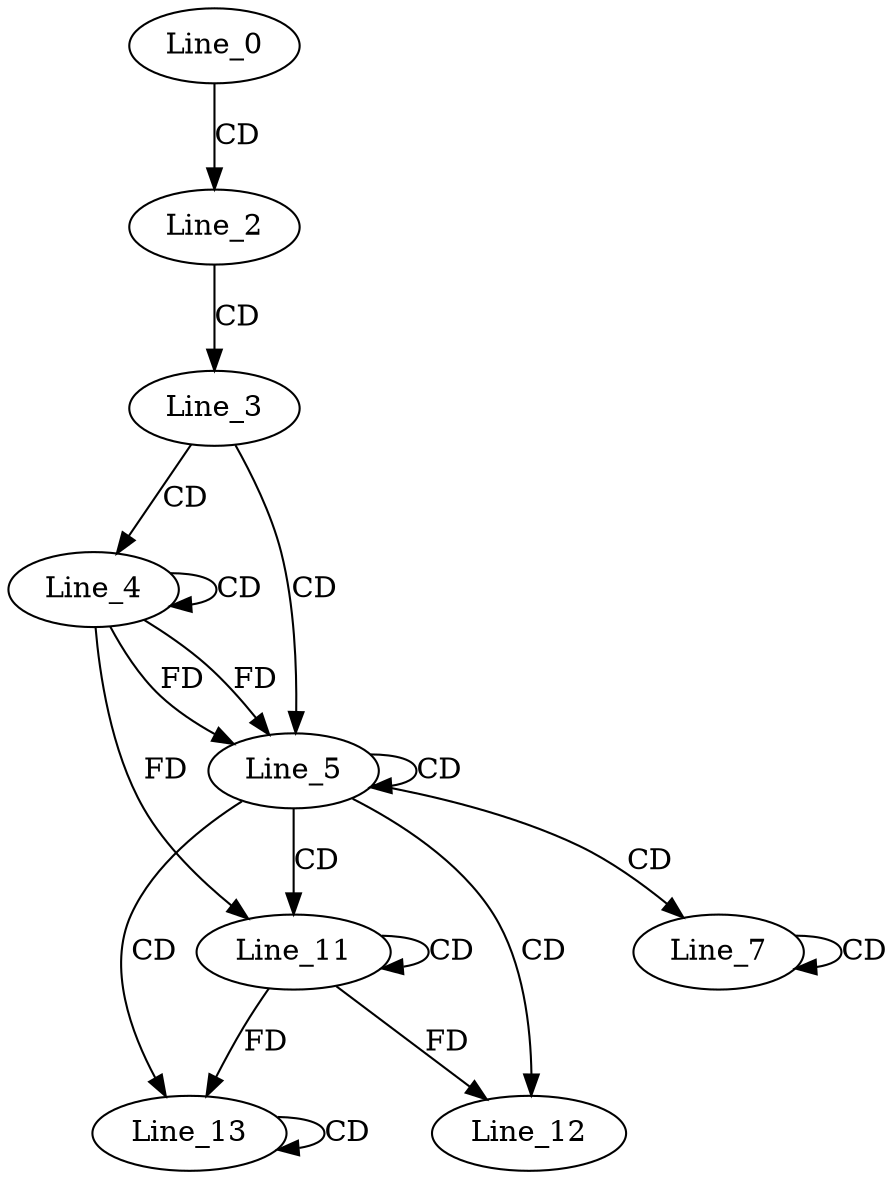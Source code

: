 digraph G {
  Line_0;
  Line_2;
  Line_3;
  Line_4;
  Line_4;
  Line_5;
  Line_5;
  Line_7;
  Line_7;
  Line_7;
  Line_11;
  Line_11;
  Line_12;
  Line_13;
  Line_13;
  Line_0 -> Line_2 [ label="CD" ];
  Line_2 -> Line_3 [ label="CD" ];
  Line_3 -> Line_4 [ label="CD" ];
  Line_4 -> Line_4 [ label="CD" ];
  Line_3 -> Line_5 [ label="CD" ];
  Line_4 -> Line_5 [ label="FD" ];
  Line_5 -> Line_5 [ label="CD" ];
  Line_4 -> Line_5 [ label="FD" ];
  Line_5 -> Line_7 [ label="CD" ];
  Line_7 -> Line_7 [ label="CD" ];
  Line_5 -> Line_11 [ label="CD" ];
  Line_11 -> Line_11 [ label="CD" ];
  Line_4 -> Line_11 [ label="FD" ];
  Line_5 -> Line_12 [ label="CD" ];
  Line_11 -> Line_12 [ label="FD" ];
  Line_5 -> Line_13 [ label="CD" ];
  Line_13 -> Line_13 [ label="CD" ];
  Line_11 -> Line_13 [ label="FD" ];
}
